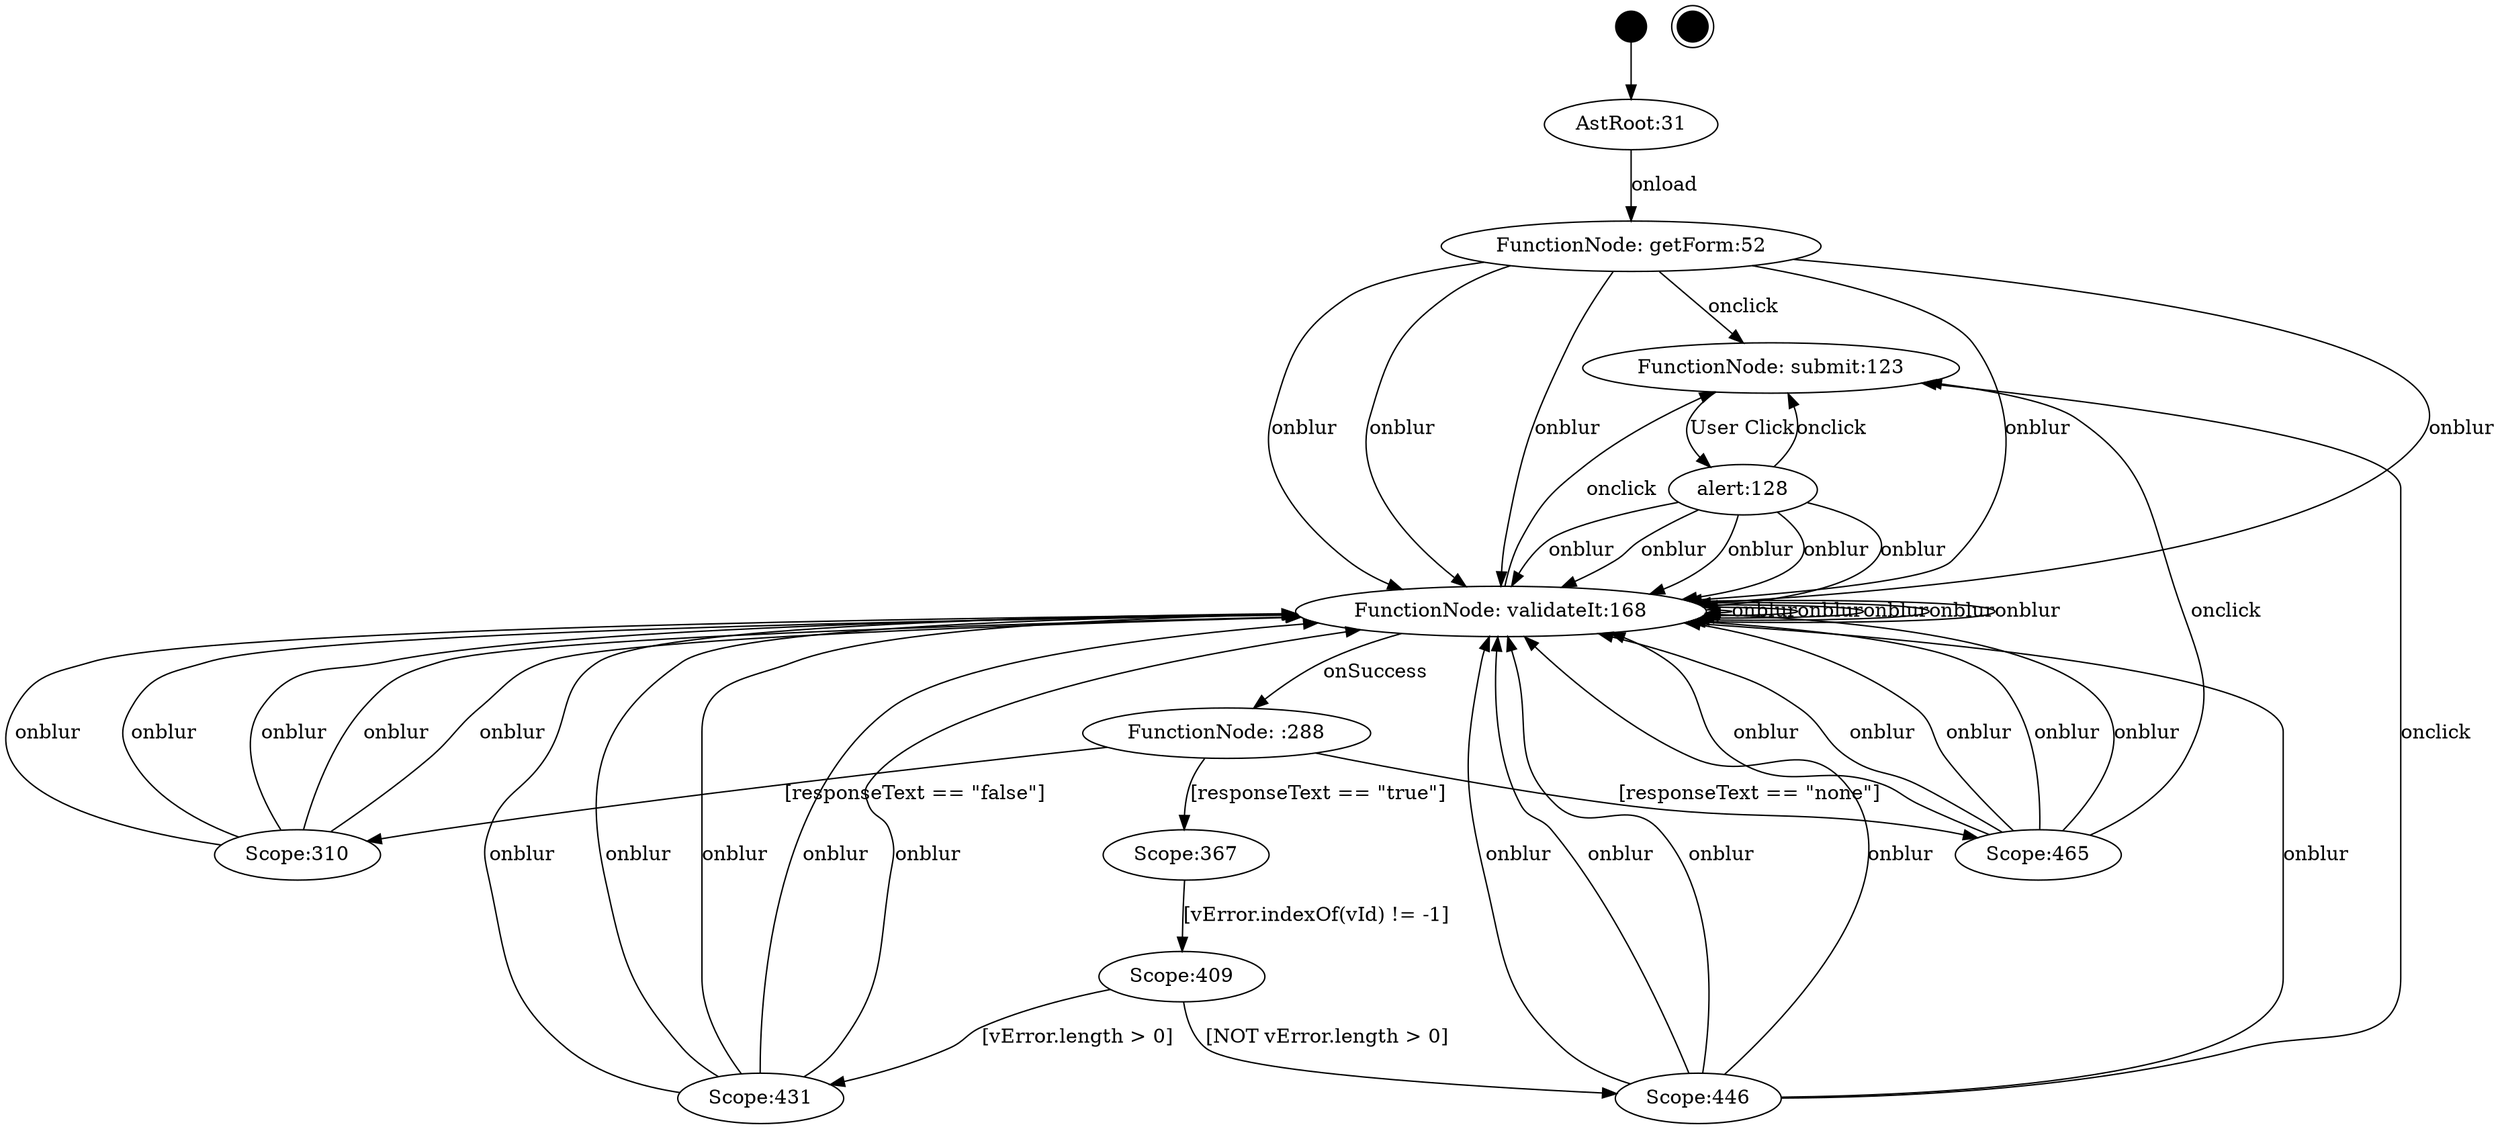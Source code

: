 digraph FSM {
JSAnalyzer_0000002857[label="",shape=circle,style=filled,color=black,fixedsize=true,width=0.3];
JSAnalyzer_0000002859[label="",shape=doublecircle,style=filled,color=black,fixedsize=true,width=0.3];
JSAnalyzer_0000000031[label="AstRoot:31"];
JSAnalyzer_0000000052[label="FunctionNode: getForm:52"];
JSAnalyzer_0000000123[label="FunctionNode: submit:123"];
JSAnalyzer_0000000168[label="FunctionNode: validateIt:168"];
JSAnalyzer_0000000288[label="FunctionNode: :288"];
JSAnalyzer_0000000310[label="Scope:310"];
JSAnalyzer_0000000367[label="Scope:367"];
JSAnalyzer_0000000409[label="Scope:409"];
JSAnalyzer_0000000431[label="Scope:431"];
JSAnalyzer_0000000446[label="Scope:446"];
JSAnalyzer_0000000465[label="Scope:465"];
JSAnalyzer_0000000128[label="alert:128"];
JSAnalyzer_0000002857 -> JSAnalyzer_0000000031;
JSAnalyzer_0000000288 -> JSAnalyzer_0000000310[label="[responseText == \"false\"]"];
JSAnalyzer_0000000288 -> JSAnalyzer_0000000367[label="[responseText == \"true\"]"];
JSAnalyzer_0000000367 -> JSAnalyzer_0000000409[label="[vError\.indexOf(vId) != -1]"];
JSAnalyzer_0000000409 -> JSAnalyzer_0000000431[label="[vError\.length > 0]"];
JSAnalyzer_0000000409 -> JSAnalyzer_0000000446[label="[NOT vError\.length > 0]"];
JSAnalyzer_0000000288 -> JSAnalyzer_0000000465[label="[responseText == \"none\"]"];
JSAnalyzer_0000000031 -> JSAnalyzer_0000000052[label="onload"];
JSAnalyzer_0000000052 -> JSAnalyzer_0000000168[label="onblur"];
JSAnalyzer_0000000052 -> JSAnalyzer_0000000168[label="onblur"];
JSAnalyzer_0000000052 -> JSAnalyzer_0000000168[label="onblur"];
JSAnalyzer_0000000052 -> JSAnalyzer_0000000168[label="onblur"];
JSAnalyzer_0000000052 -> JSAnalyzer_0000000168[label="onblur"];
JSAnalyzer_0000000052 -> JSAnalyzer_0000000123[label="onclick"];
JSAnalyzer_0000000123 -> JSAnalyzer_0000000128[label="User Click"];
JSAnalyzer_0000000168 -> JSAnalyzer_0000000288[label="onSuccess"];
JSAnalyzer_0000000168 -> JSAnalyzer_0000000168[label="onblur"];
JSAnalyzer_0000000168 -> JSAnalyzer_0000000168[label="onblur"];
JSAnalyzer_0000000168 -> JSAnalyzer_0000000168[label="onblur"];
JSAnalyzer_0000000168 -> JSAnalyzer_0000000168[label="onblur"];
JSAnalyzer_0000000168 -> JSAnalyzer_0000000168[label="onblur"];
JSAnalyzer_0000000168 -> JSAnalyzer_0000000123[label="onclick"];
JSAnalyzer_0000000310 -> JSAnalyzer_0000000168[label="onblur"];
JSAnalyzer_0000000310 -> JSAnalyzer_0000000168[label="onblur"];
JSAnalyzer_0000000310 -> JSAnalyzer_0000000168[label="onblur"];
JSAnalyzer_0000000310 -> JSAnalyzer_0000000168[label="onblur"];
JSAnalyzer_0000000310 -> JSAnalyzer_0000000168[label="onblur"];
JSAnalyzer_0000000431 -> JSAnalyzer_0000000168[label="onblur"];
JSAnalyzer_0000000431 -> JSAnalyzer_0000000168[label="onblur"];
JSAnalyzer_0000000431 -> JSAnalyzer_0000000168[label="onblur"];
JSAnalyzer_0000000431 -> JSAnalyzer_0000000168[label="onblur"];
JSAnalyzer_0000000431 -> JSAnalyzer_0000000168[label="onblur"];
JSAnalyzer_0000000446 -> JSAnalyzer_0000000168[label="onblur"];
JSAnalyzer_0000000446 -> JSAnalyzer_0000000168[label="onblur"];
JSAnalyzer_0000000446 -> JSAnalyzer_0000000168[label="onblur"];
JSAnalyzer_0000000446 -> JSAnalyzer_0000000168[label="onblur"];
JSAnalyzer_0000000446 -> JSAnalyzer_0000000168[label="onblur"];
JSAnalyzer_0000000446 -> JSAnalyzer_0000000123[label="onclick"];
JSAnalyzer_0000000465 -> JSAnalyzer_0000000168[label="onblur"];
JSAnalyzer_0000000465 -> JSAnalyzer_0000000168[label="onblur"];
JSAnalyzer_0000000465 -> JSAnalyzer_0000000168[label="onblur"];
JSAnalyzer_0000000465 -> JSAnalyzer_0000000168[label="onblur"];
JSAnalyzer_0000000465 -> JSAnalyzer_0000000168[label="onblur"];
JSAnalyzer_0000000465 -> JSAnalyzer_0000000123[label="onclick"];
JSAnalyzer_0000000128 -> JSAnalyzer_0000000168[label="onblur"];
JSAnalyzer_0000000128 -> JSAnalyzer_0000000168[label="onblur"];
JSAnalyzer_0000000128 -> JSAnalyzer_0000000168[label="onblur"];
JSAnalyzer_0000000128 -> JSAnalyzer_0000000168[label="onblur"];
JSAnalyzer_0000000128 -> JSAnalyzer_0000000168[label="onblur"];
JSAnalyzer_0000000128 -> JSAnalyzer_0000000123[label="onclick"];
}
